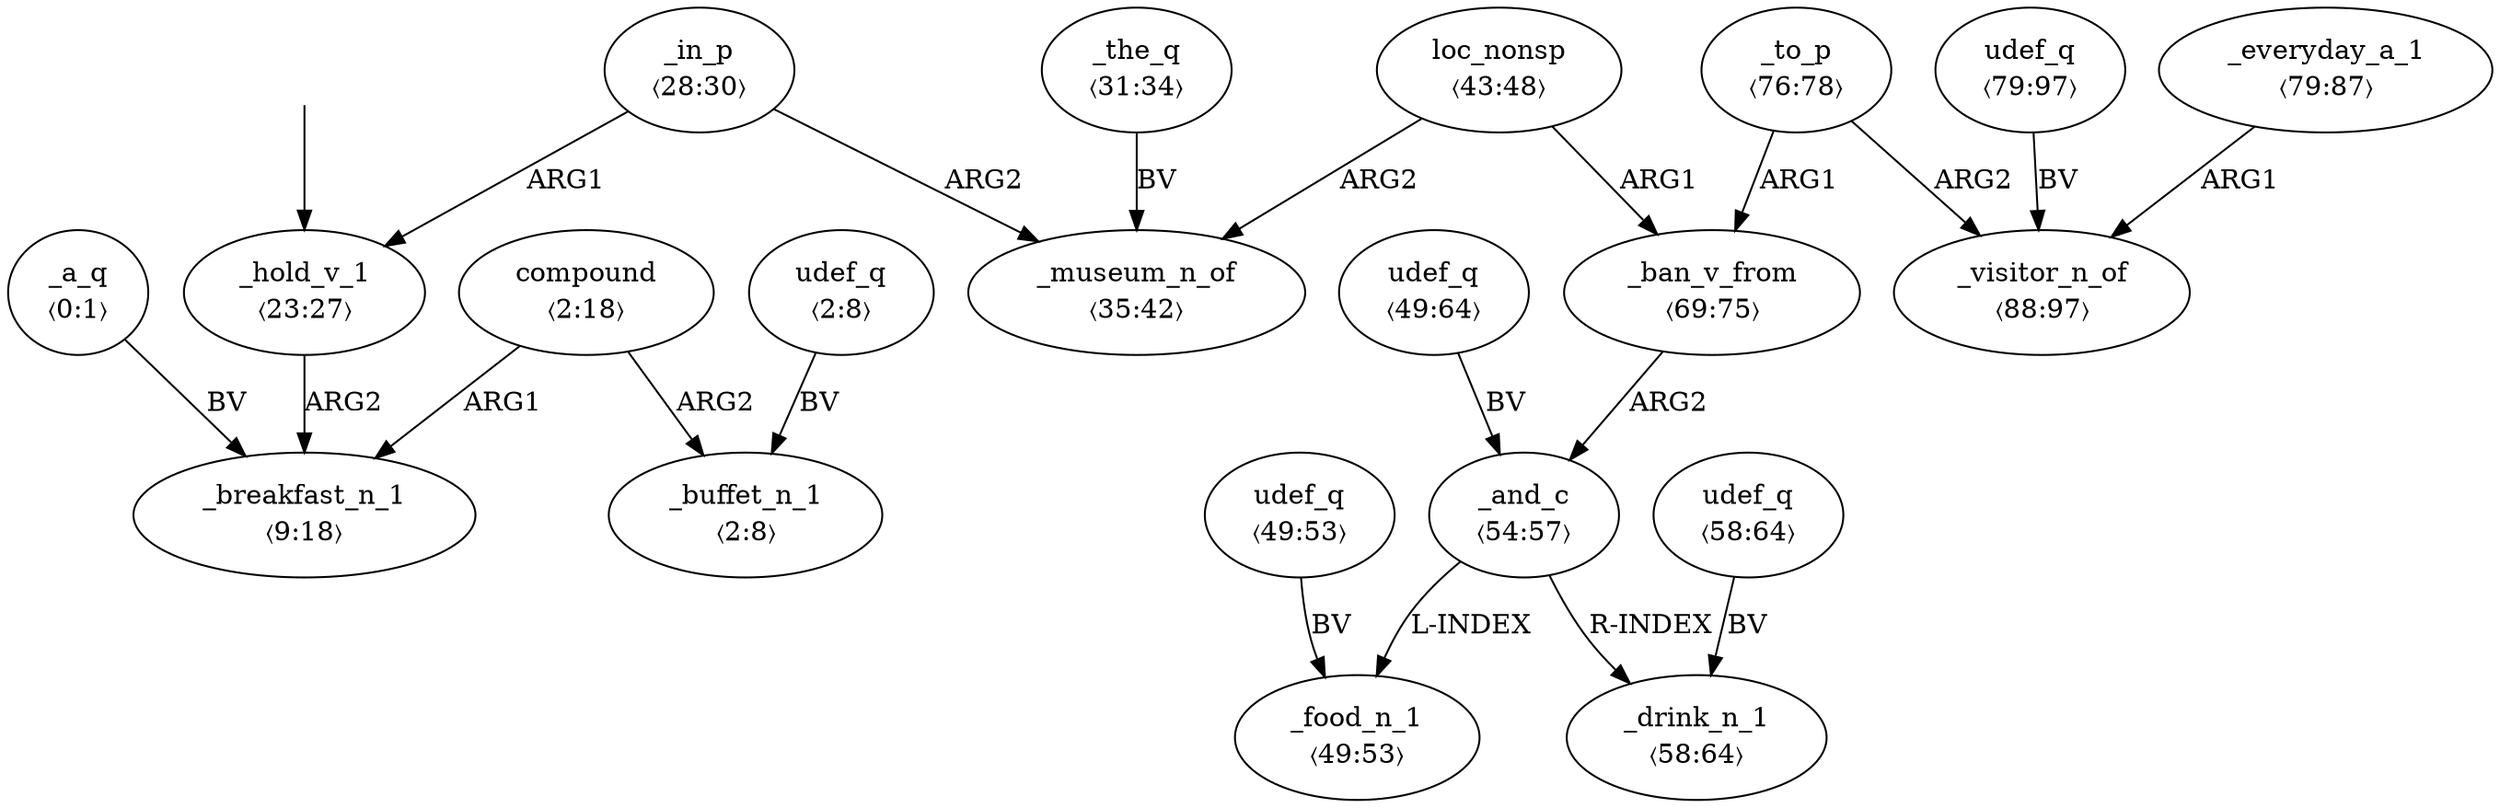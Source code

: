 digraph "20010011" {
  top [ style=invis ];
  top -> 5;
  0 [ label=<<table align="center" border="0" cellspacing="0"><tr><td colspan="2">_a_q</td></tr><tr><td colspan="2">〈0:1〉</td></tr></table>> ];
  1 [ label=<<table align="center" border="0" cellspacing="0"><tr><td colspan="2">compound</td></tr><tr><td colspan="2">〈2:18〉</td></tr></table>> ];
  2 [ label=<<table align="center" border="0" cellspacing="0"><tr><td colspan="2">udef_q</td></tr><tr><td colspan="2">〈2:8〉</td></tr></table>> ];
  3 [ label=<<table align="center" border="0" cellspacing="0"><tr><td colspan="2">_buffet_n_1</td></tr><tr><td colspan="2">〈2:8〉</td></tr></table>> ];
  4 [ label=<<table align="center" border="0" cellspacing="0"><tr><td colspan="2">_breakfast_n_1</td></tr><tr><td colspan="2">〈9:18〉</td></tr></table>> ];
  5 [ label=<<table align="center" border="0" cellspacing="0"><tr><td colspan="2">_hold_v_1</td></tr><tr><td colspan="2">〈23:27〉</td></tr></table>> ];
  6 [ label=<<table align="center" border="0" cellspacing="0"><tr><td colspan="2">_in_p</td></tr><tr><td colspan="2">〈28:30〉</td></tr></table>> ];
  7 [ label=<<table align="center" border="0" cellspacing="0"><tr><td colspan="2">_the_q</td></tr><tr><td colspan="2">〈31:34〉</td></tr></table>> ];
  8 [ label=<<table align="center" border="0" cellspacing="0"><tr><td colspan="2">_museum_n_of</td></tr><tr><td colspan="2">〈35:42〉</td></tr></table>> ];
  9 [ label=<<table align="center" border="0" cellspacing="0"><tr><td colspan="2">loc_nonsp</td></tr><tr><td colspan="2">〈43:48〉</td></tr></table>> ];
  10 [ label=<<table align="center" border="0" cellspacing="0"><tr><td colspan="2">udef_q</td></tr><tr><td colspan="2">〈49:64〉</td></tr></table>> ];
  11 [ label=<<table align="center" border="0" cellspacing="0"><tr><td colspan="2">udef_q</td></tr><tr><td colspan="2">〈49:53〉</td></tr></table>> ];
  12 [ label=<<table align="center" border="0" cellspacing="0"><tr><td colspan="2">_food_n_1</td></tr><tr><td colspan="2">〈49:53〉</td></tr></table>> ];
  13 [ label=<<table align="center" border="0" cellspacing="0"><tr><td colspan="2">_and_c</td></tr><tr><td colspan="2">〈54:57〉</td></tr></table>> ];
  14 [ label=<<table align="center" border="0" cellspacing="0"><tr><td colspan="2">udef_q</td></tr><tr><td colspan="2">〈58:64〉</td></tr></table>> ];
  15 [ label=<<table align="center" border="0" cellspacing="0"><tr><td colspan="2">_drink_n_1</td></tr><tr><td colspan="2">〈58:64〉</td></tr></table>> ];
  16 [ label=<<table align="center" border="0" cellspacing="0"><tr><td colspan="2">_ban_v_from</td></tr><tr><td colspan="2">〈69:75〉</td></tr></table>> ];
  17 [ label=<<table align="center" border="0" cellspacing="0"><tr><td colspan="2">_to_p</td></tr><tr><td colspan="2">〈76:78〉</td></tr></table>> ];
  18 [ label=<<table align="center" border="0" cellspacing="0"><tr><td colspan="2">udef_q</td></tr><tr><td colspan="2">〈79:97〉</td></tr></table>> ];
  19 [ label=<<table align="center" border="0" cellspacing="0"><tr><td colspan="2">_everyday_a_1</td></tr><tr><td colspan="2">〈79:87〉</td></tr></table>> ];
  20 [ label=<<table align="center" border="0" cellspacing="0"><tr><td colspan="2">_visitor_n_of</td></tr><tr><td colspan="2">〈88:97〉</td></tr></table>> ];
  14 -> 15 [ label="BV" ];
  0 -> 4 [ label="BV" ];
  17 -> 16 [ label="ARG1" ];
  17 -> 20 [ label="ARG2" ];
  18 -> 20 [ label="BV" ];
  13 -> 15 [ label="R-INDEX" ];
  13 -> 12 [ label="L-INDEX" ];
  16 -> 13 [ label="ARG2" ];
  7 -> 8 [ label="BV" ];
  11 -> 12 [ label="BV" ];
  1 -> 3 [ label="ARG2" ];
  2 -> 3 [ label="BV" ];
  10 -> 13 [ label="BV" ];
  1 -> 4 [ label="ARG1" ];
  5 -> 4 [ label="ARG2" ];
  6 -> 5 [ label="ARG1" ];
  9 -> 16 [ label="ARG1" ];
  9 -> 8 [ label="ARG2" ];
  19 -> 20 [ label="ARG1" ];
  6 -> 8 [ label="ARG2" ];
}


